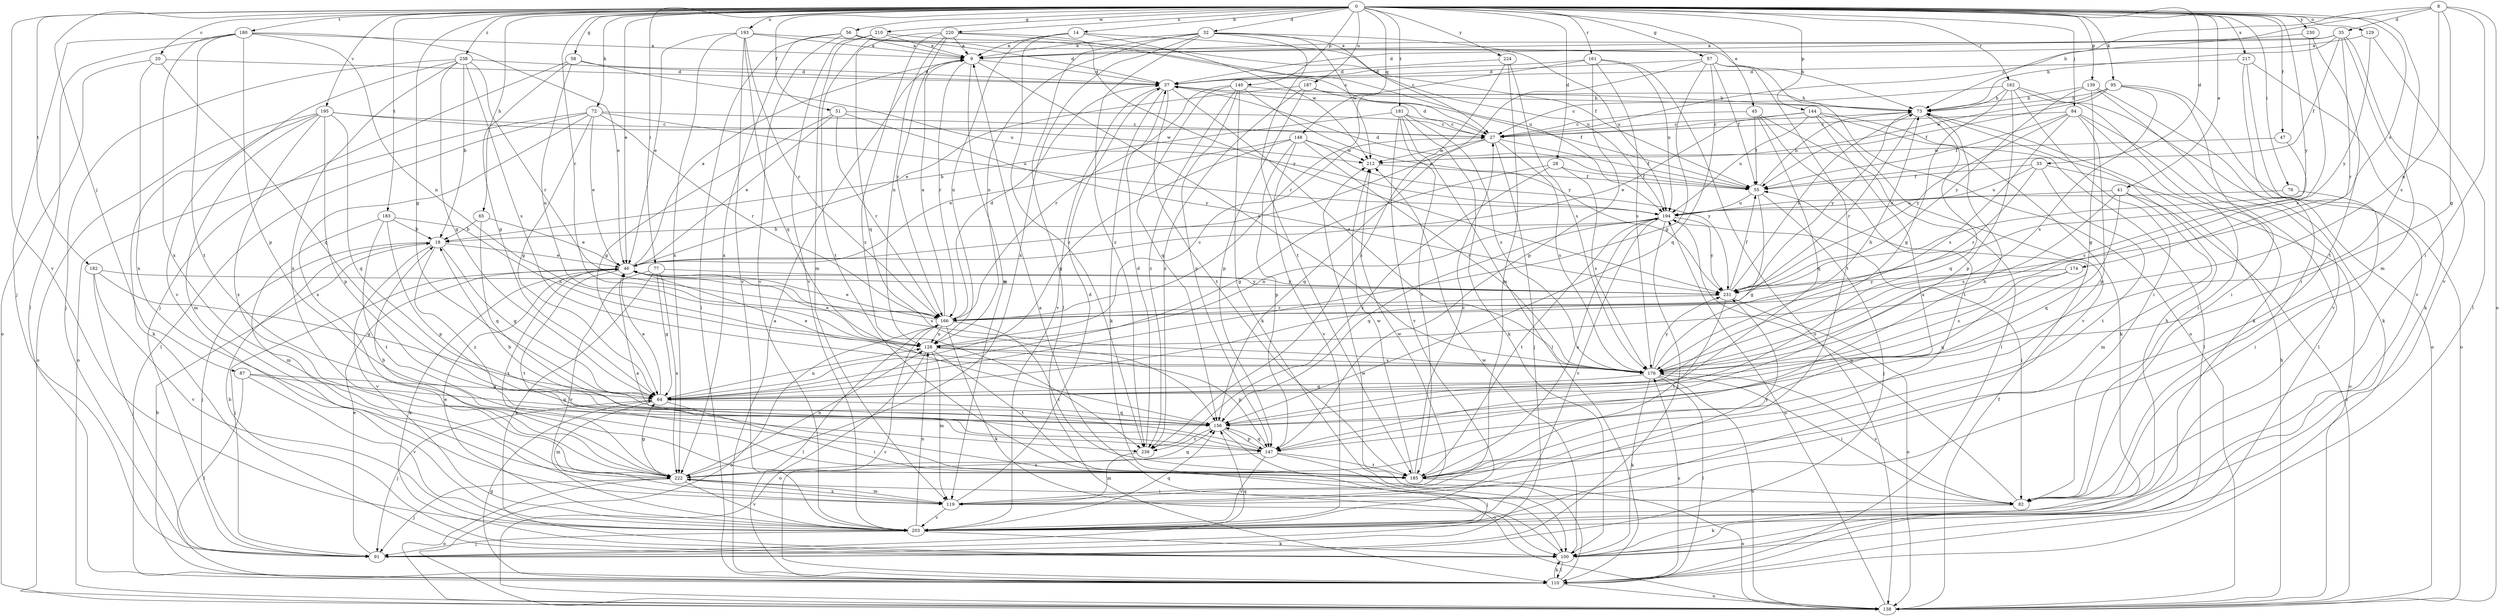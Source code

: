 strict digraph  {
0;
8;
9;
14;
18;
20;
27;
28;
32;
33;
35;
37;
41;
45;
46;
47;
51;
55;
56;
57;
58;
64;
65;
72;
73;
76;
77;
82;
84;
87;
91;
95;
100;
110;
119;
128;
129;
138;
139;
140;
144;
147;
148;
156;
161;
162;
166;
174;
176;
180;
181;
182;
183;
185;
187;
193;
194;
195;
203;
210;
212;
217;
220;
222;
224;
230;
231;
238;
239;
0 -> 14  [label=b];
0 -> 20  [label=c];
0 -> 28  [label=d];
0 -> 32  [label=d];
0 -> 33  [label=d];
0 -> 41  [label=e];
0 -> 45  [label=e];
0 -> 46  [label=e];
0 -> 47  [label=f];
0 -> 51  [label=f];
0 -> 56  [label=g];
0 -> 57  [label=g];
0 -> 58  [label=g];
0 -> 64  [label=g];
0 -> 65  [label=h];
0 -> 72  [label=h];
0 -> 76  [label=i];
0 -> 77  [label=i];
0 -> 84  [label=j];
0 -> 87  [label=j];
0 -> 95  [label=k];
0 -> 129  [label=o];
0 -> 139  [label=p];
0 -> 140  [label=p];
0 -> 144  [label=p];
0 -> 148  [label=q];
0 -> 161  [label=r];
0 -> 162  [label=r];
0 -> 166  [label=r];
0 -> 174  [label=s];
0 -> 176  [label=s];
0 -> 180  [label=t];
0 -> 181  [label=t];
0 -> 182  [label=t];
0 -> 183  [label=t];
0 -> 187  [label=u];
0 -> 193  [label=u];
0 -> 195  [label=v];
0 -> 203  [label=v];
0 -> 210  [label=w];
0 -> 217  [label=x];
0 -> 220  [label=x];
0 -> 224  [label=y];
0 -> 230  [label=y];
0 -> 231  [label=y];
0 -> 238  [label=z];
8 -> 27  [label=c];
8 -> 35  [label=d];
8 -> 64  [label=g];
8 -> 73  [label=h];
8 -> 82  [label=i];
8 -> 128  [label=n];
8 -> 138  [label=o];
9 -> 37  [label=d];
9 -> 119  [label=m];
9 -> 166  [label=r];
9 -> 176  [label=s];
14 -> 9  [label=a];
14 -> 128  [label=n];
14 -> 194  [label=u];
14 -> 212  [label=w];
14 -> 239  [label=z];
18 -> 46  [label=e];
18 -> 64  [label=g];
18 -> 91  [label=j];
18 -> 203  [label=v];
18 -> 239  [label=z];
20 -> 37  [label=d];
20 -> 138  [label=o];
20 -> 156  [label=q];
20 -> 222  [label=x];
27 -> 37  [label=d];
27 -> 55  [label=f];
27 -> 91  [label=j];
27 -> 156  [label=q];
27 -> 176  [label=s];
27 -> 212  [label=w];
28 -> 55  [label=f];
28 -> 64  [label=g];
28 -> 176  [label=s];
28 -> 239  [label=z];
32 -> 9  [label=a];
32 -> 27  [label=c];
32 -> 110  [label=l];
32 -> 128  [label=n];
32 -> 185  [label=t];
32 -> 194  [label=u];
32 -> 212  [label=w];
32 -> 222  [label=x];
32 -> 239  [label=z];
33 -> 55  [label=f];
33 -> 138  [label=o];
33 -> 166  [label=r];
33 -> 185  [label=t];
33 -> 194  [label=u];
35 -> 9  [label=a];
35 -> 37  [label=d];
35 -> 55  [label=f];
35 -> 73  [label=h];
35 -> 119  [label=m];
35 -> 166  [label=r];
35 -> 203  [label=v];
37 -> 73  [label=h];
37 -> 100  [label=k];
37 -> 176  [label=s];
37 -> 185  [label=t];
37 -> 203  [label=v];
41 -> 119  [label=m];
41 -> 138  [label=o];
41 -> 156  [label=q];
41 -> 176  [label=s];
41 -> 194  [label=u];
45 -> 27  [label=c];
45 -> 55  [label=f];
45 -> 110  [label=l];
45 -> 156  [label=q];
45 -> 185  [label=t];
46 -> 9  [label=a];
46 -> 91  [label=j];
46 -> 100  [label=k];
46 -> 176  [label=s];
46 -> 185  [label=t];
46 -> 222  [label=x];
46 -> 231  [label=y];
47 -> 176  [label=s];
47 -> 212  [label=w];
51 -> 27  [label=c];
51 -> 46  [label=e];
51 -> 64  [label=g];
51 -> 166  [label=r];
51 -> 231  [label=y];
55 -> 37  [label=d];
55 -> 64  [label=g];
55 -> 73  [label=h];
55 -> 91  [label=j];
55 -> 194  [label=u];
56 -> 9  [label=a];
56 -> 37  [label=d];
56 -> 55  [label=f];
56 -> 110  [label=l];
56 -> 203  [label=v];
56 -> 222  [label=x];
57 -> 37  [label=d];
57 -> 46  [label=e];
57 -> 55  [label=f];
57 -> 64  [label=g];
57 -> 138  [label=o];
57 -> 156  [label=q];
57 -> 185  [label=t];
58 -> 37  [label=d];
58 -> 64  [label=g];
58 -> 91  [label=j];
58 -> 128  [label=n];
58 -> 194  [label=u];
64 -> 46  [label=e];
64 -> 82  [label=i];
64 -> 91  [label=j];
64 -> 119  [label=m];
64 -> 128  [label=n];
64 -> 156  [label=q];
65 -> 18  [label=b];
65 -> 46  [label=e];
65 -> 156  [label=q];
72 -> 27  [label=c];
72 -> 46  [label=e];
72 -> 64  [label=g];
72 -> 110  [label=l];
72 -> 138  [label=o];
72 -> 166  [label=r];
72 -> 194  [label=u];
72 -> 222  [label=x];
73 -> 27  [label=c];
73 -> 156  [label=q];
73 -> 166  [label=r];
73 -> 231  [label=y];
76 -> 82  [label=i];
76 -> 194  [label=u];
77 -> 64  [label=g];
77 -> 100  [label=k];
77 -> 203  [label=v];
77 -> 222  [label=x];
77 -> 231  [label=y];
82 -> 100  [label=k];
82 -> 176  [label=s];
82 -> 194  [label=u];
84 -> 27  [label=c];
84 -> 55  [label=f];
84 -> 82  [label=i];
84 -> 110  [label=l];
84 -> 147  [label=p];
84 -> 176  [label=s];
84 -> 231  [label=y];
87 -> 64  [label=g];
87 -> 110  [label=l];
87 -> 156  [label=q];
87 -> 203  [label=v];
91 -> 46  [label=e];
91 -> 156  [label=q];
95 -> 55  [label=f];
95 -> 73  [label=h];
95 -> 82  [label=i];
95 -> 138  [label=o];
95 -> 176  [label=s];
95 -> 212  [label=w];
100 -> 9  [label=a];
100 -> 18  [label=b];
100 -> 110  [label=l];
100 -> 212  [label=w];
110 -> 9  [label=a];
110 -> 18  [label=b];
110 -> 64  [label=g];
110 -> 100  [label=k];
110 -> 138  [label=o];
110 -> 166  [label=r];
110 -> 176  [label=s];
110 -> 212  [label=w];
119 -> 37  [label=d];
119 -> 203  [label=v];
119 -> 212  [label=w];
119 -> 222  [label=x];
119 -> 231  [label=y];
128 -> 27  [label=c];
128 -> 46  [label=e];
128 -> 119  [label=m];
128 -> 138  [label=o];
128 -> 147  [label=p];
128 -> 176  [label=s];
128 -> 185  [label=t];
129 -> 9  [label=a];
129 -> 110  [label=l];
129 -> 231  [label=y];
138 -> 55  [label=f];
138 -> 73  [label=h];
138 -> 194  [label=u];
139 -> 64  [label=g];
139 -> 73  [label=h];
139 -> 100  [label=k];
139 -> 203  [label=v];
139 -> 231  [label=y];
140 -> 73  [label=h];
140 -> 100  [label=k];
140 -> 147  [label=p];
140 -> 156  [label=q];
140 -> 166  [label=r];
140 -> 231  [label=y];
140 -> 239  [label=z];
144 -> 27  [label=c];
144 -> 46  [label=e];
144 -> 100  [label=k];
144 -> 110  [label=l];
144 -> 194  [label=u];
144 -> 203  [label=v];
144 -> 222  [label=x];
147 -> 18  [label=b];
147 -> 73  [label=h];
147 -> 91  [label=j];
147 -> 156  [label=q];
147 -> 185  [label=t];
147 -> 203  [label=v];
147 -> 222  [label=x];
148 -> 46  [label=e];
148 -> 64  [label=g];
148 -> 147  [label=p];
148 -> 176  [label=s];
148 -> 203  [label=v];
148 -> 212  [label=w];
148 -> 231  [label=y];
156 -> 138  [label=o];
156 -> 147  [label=p];
156 -> 239  [label=z];
161 -> 37  [label=d];
161 -> 138  [label=o];
161 -> 147  [label=p];
161 -> 166  [label=r];
161 -> 176  [label=s];
161 -> 194  [label=u];
162 -> 27  [label=c];
162 -> 64  [label=g];
162 -> 73  [label=h];
162 -> 82  [label=i];
162 -> 100  [label=k];
162 -> 138  [label=o];
162 -> 147  [label=p];
166 -> 9  [label=a];
166 -> 37  [label=d];
166 -> 46  [label=e];
166 -> 100  [label=k];
166 -> 110  [label=l];
166 -> 128  [label=n];
166 -> 138  [label=o];
166 -> 185  [label=t];
174 -> 156  [label=q];
174 -> 176  [label=s];
174 -> 231  [label=y];
176 -> 46  [label=e];
176 -> 64  [label=g];
176 -> 73  [label=h];
176 -> 82  [label=i];
176 -> 100  [label=k];
176 -> 110  [label=l];
176 -> 138  [label=o];
176 -> 231  [label=y];
180 -> 9  [label=a];
180 -> 46  [label=e];
180 -> 91  [label=j];
180 -> 110  [label=l];
180 -> 128  [label=n];
180 -> 147  [label=p];
180 -> 185  [label=t];
180 -> 222  [label=x];
181 -> 18  [label=b];
181 -> 27  [label=c];
181 -> 100  [label=k];
181 -> 110  [label=l];
181 -> 176  [label=s];
181 -> 185  [label=t];
181 -> 203  [label=v];
182 -> 64  [label=g];
182 -> 91  [label=j];
182 -> 203  [label=v];
182 -> 231  [label=y];
183 -> 18  [label=b];
183 -> 119  [label=m];
183 -> 128  [label=n];
183 -> 147  [label=p];
183 -> 185  [label=t];
185 -> 27  [label=c];
185 -> 46  [label=e];
185 -> 138  [label=o];
185 -> 194  [label=u];
185 -> 212  [label=w];
187 -> 46  [label=e];
187 -> 55  [label=f];
187 -> 73  [label=h];
187 -> 147  [label=p];
187 -> 239  [label=z];
193 -> 9  [label=a];
193 -> 46  [label=e];
193 -> 73  [label=h];
193 -> 156  [label=q];
193 -> 166  [label=r];
193 -> 203  [label=v];
193 -> 222  [label=x];
194 -> 18  [label=b];
194 -> 82  [label=i];
194 -> 91  [label=j];
194 -> 128  [label=n];
194 -> 156  [label=q];
194 -> 185  [label=t];
194 -> 203  [label=v];
194 -> 231  [label=y];
195 -> 27  [label=c];
195 -> 100  [label=k];
195 -> 119  [label=m];
195 -> 138  [label=o];
195 -> 147  [label=p];
195 -> 156  [label=q];
195 -> 212  [label=w];
195 -> 222  [label=x];
203 -> 46  [label=e];
203 -> 73  [label=h];
203 -> 91  [label=j];
203 -> 100  [label=k];
203 -> 128  [label=n];
203 -> 156  [label=q];
210 -> 9  [label=a];
210 -> 119  [label=m];
210 -> 185  [label=t];
210 -> 194  [label=u];
210 -> 203  [label=v];
212 -> 55  [label=f];
217 -> 37  [label=d];
217 -> 82  [label=i];
217 -> 100  [label=k];
217 -> 203  [label=v];
220 -> 9  [label=a];
220 -> 27  [label=c];
220 -> 128  [label=n];
220 -> 156  [label=q];
220 -> 166  [label=r];
220 -> 231  [label=y];
220 -> 239  [label=z];
222 -> 18  [label=b];
222 -> 64  [label=g];
222 -> 82  [label=i];
222 -> 91  [label=j];
222 -> 119  [label=m];
222 -> 128  [label=n];
222 -> 138  [label=o];
222 -> 156  [label=q];
222 -> 203  [label=v];
224 -> 37  [label=d];
224 -> 119  [label=m];
224 -> 176  [label=s];
224 -> 239  [label=z];
230 -> 9  [label=a];
230 -> 176  [label=s];
230 -> 185  [label=t];
231 -> 55  [label=f];
231 -> 73  [label=h];
231 -> 138  [label=o];
231 -> 166  [label=r];
231 -> 185  [label=t];
238 -> 18  [label=b];
238 -> 37  [label=d];
238 -> 64  [label=g];
238 -> 91  [label=j];
238 -> 166  [label=r];
238 -> 176  [label=s];
238 -> 203  [label=v];
238 -> 222  [label=x];
239 -> 37  [label=d];
239 -> 119  [label=m];
}
